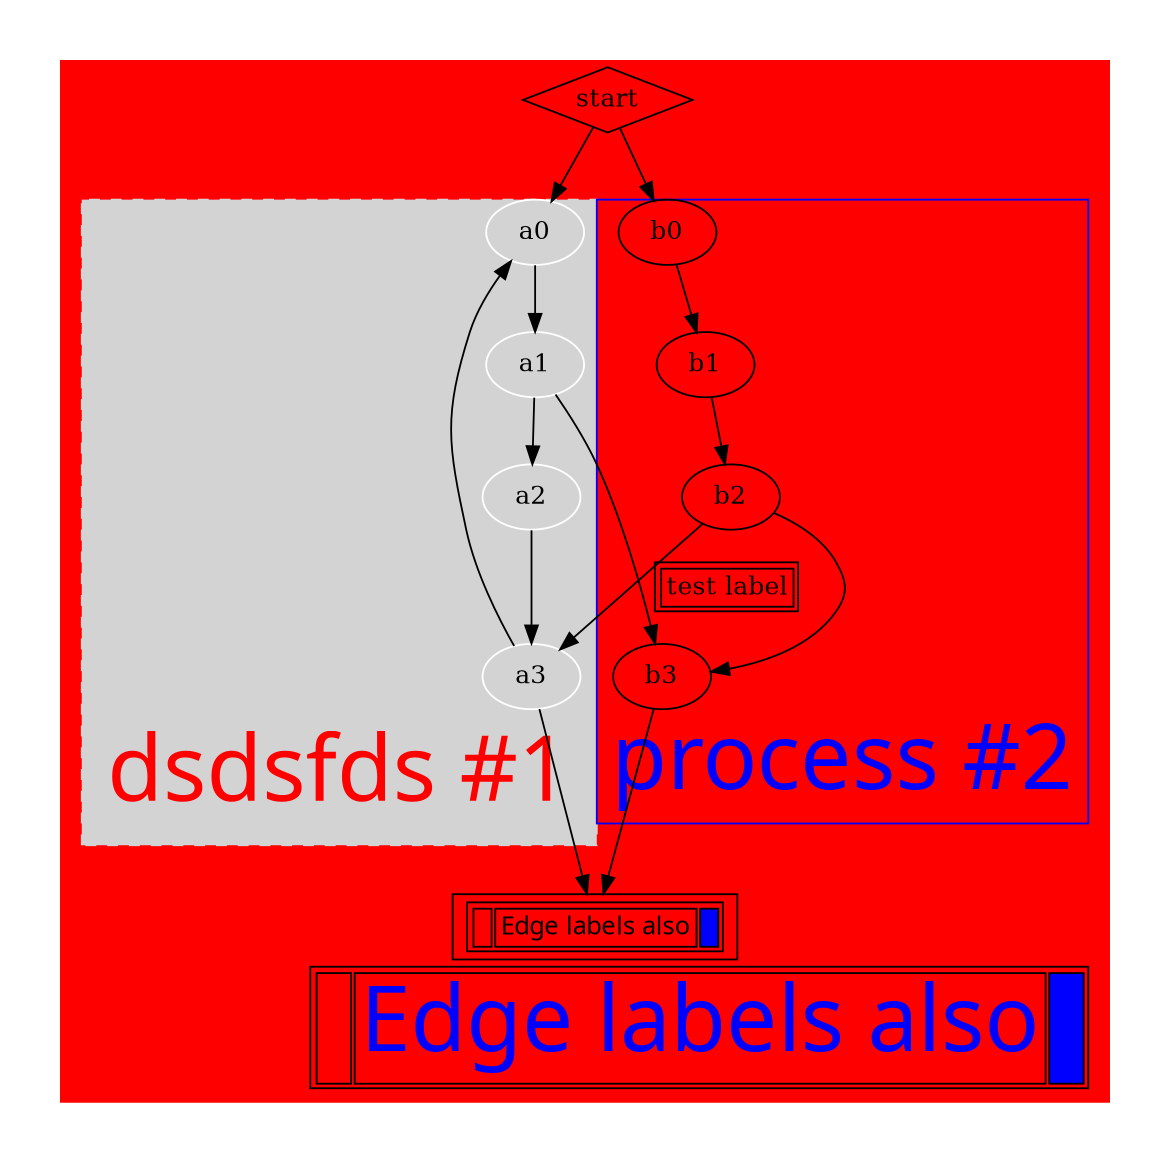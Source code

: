 digraph G {
  psvg=t
  size="7"
    label=<<TABLE>
    <TR>
      <TD BGCOLOR="red" WIDTH="10"> </TD>
      <TD fontsize="50">Edge labels also</TD>
      <TD BGCOLOR="blue" WIDTH="10"> </TD>
    </TR>
  </TABLE>>

  labelloc=b
  labeljust=r
  fontname="宋体"
  fontsize=50
  bgcolor="red"
  fontcolor=blue
  margin=0.4
  href="https://www.youtube.com/"
  tooltip="wwwwwwwwwwwwwwwwwww"
    subgraph cluster_0 {
      color=lightgrey;
      bgcolor=lightgrey;
      node[color=white,fillcolor=white];
      a0 -> a1 -> a2 -> a3;
      fontcolor=red
      fontname="Times New Roman"
      href="https://github.com/"
       tooltip="cluster_0"
   label=<<TABLE>
    <TR>
      <TD>dsdsfds #1</TD>
    </TR>
  </TABLE>>
      labelloc=b
      labeljust=r
      shape=circle
      style=dashed
    }

    subgraph cluster_1 {
      node[fillcolor=grey];
      b0 -> b1 -> b2 -> b3;
      label = "process #2";
      color=blue
    }
    start -> a0[href="https://www.baudi.com" tooltip="edgesssssssssssssss"];
    start -> b0;
    a1 -> b3;
    b2 -> a3[ltail="cluster_1" lhead="cluster_0" label="folish"  label=<<TABLE>
    <TR>
      <TD>test label</TD>
    </TR>
  </TABLE>>];
    a3 -> a0;
    a3 -> end;
    b3 -> end;

    start [shape=diamond];
    end [shape=rect  fontname="Times New Roman"   label=<<TABLE tooltip="fffffffffffffffffffffffffffffffffff" href="https://translate.google.com/">
    <TR>
      <TD BGCOLOR="red" WIDTH="10"> </TD>
      <TD>Edge labels also</TD>
      <TD BGCOLOR="blue" WIDTH="10"> </TD>
    </TR>
  </TABLE>>];
}